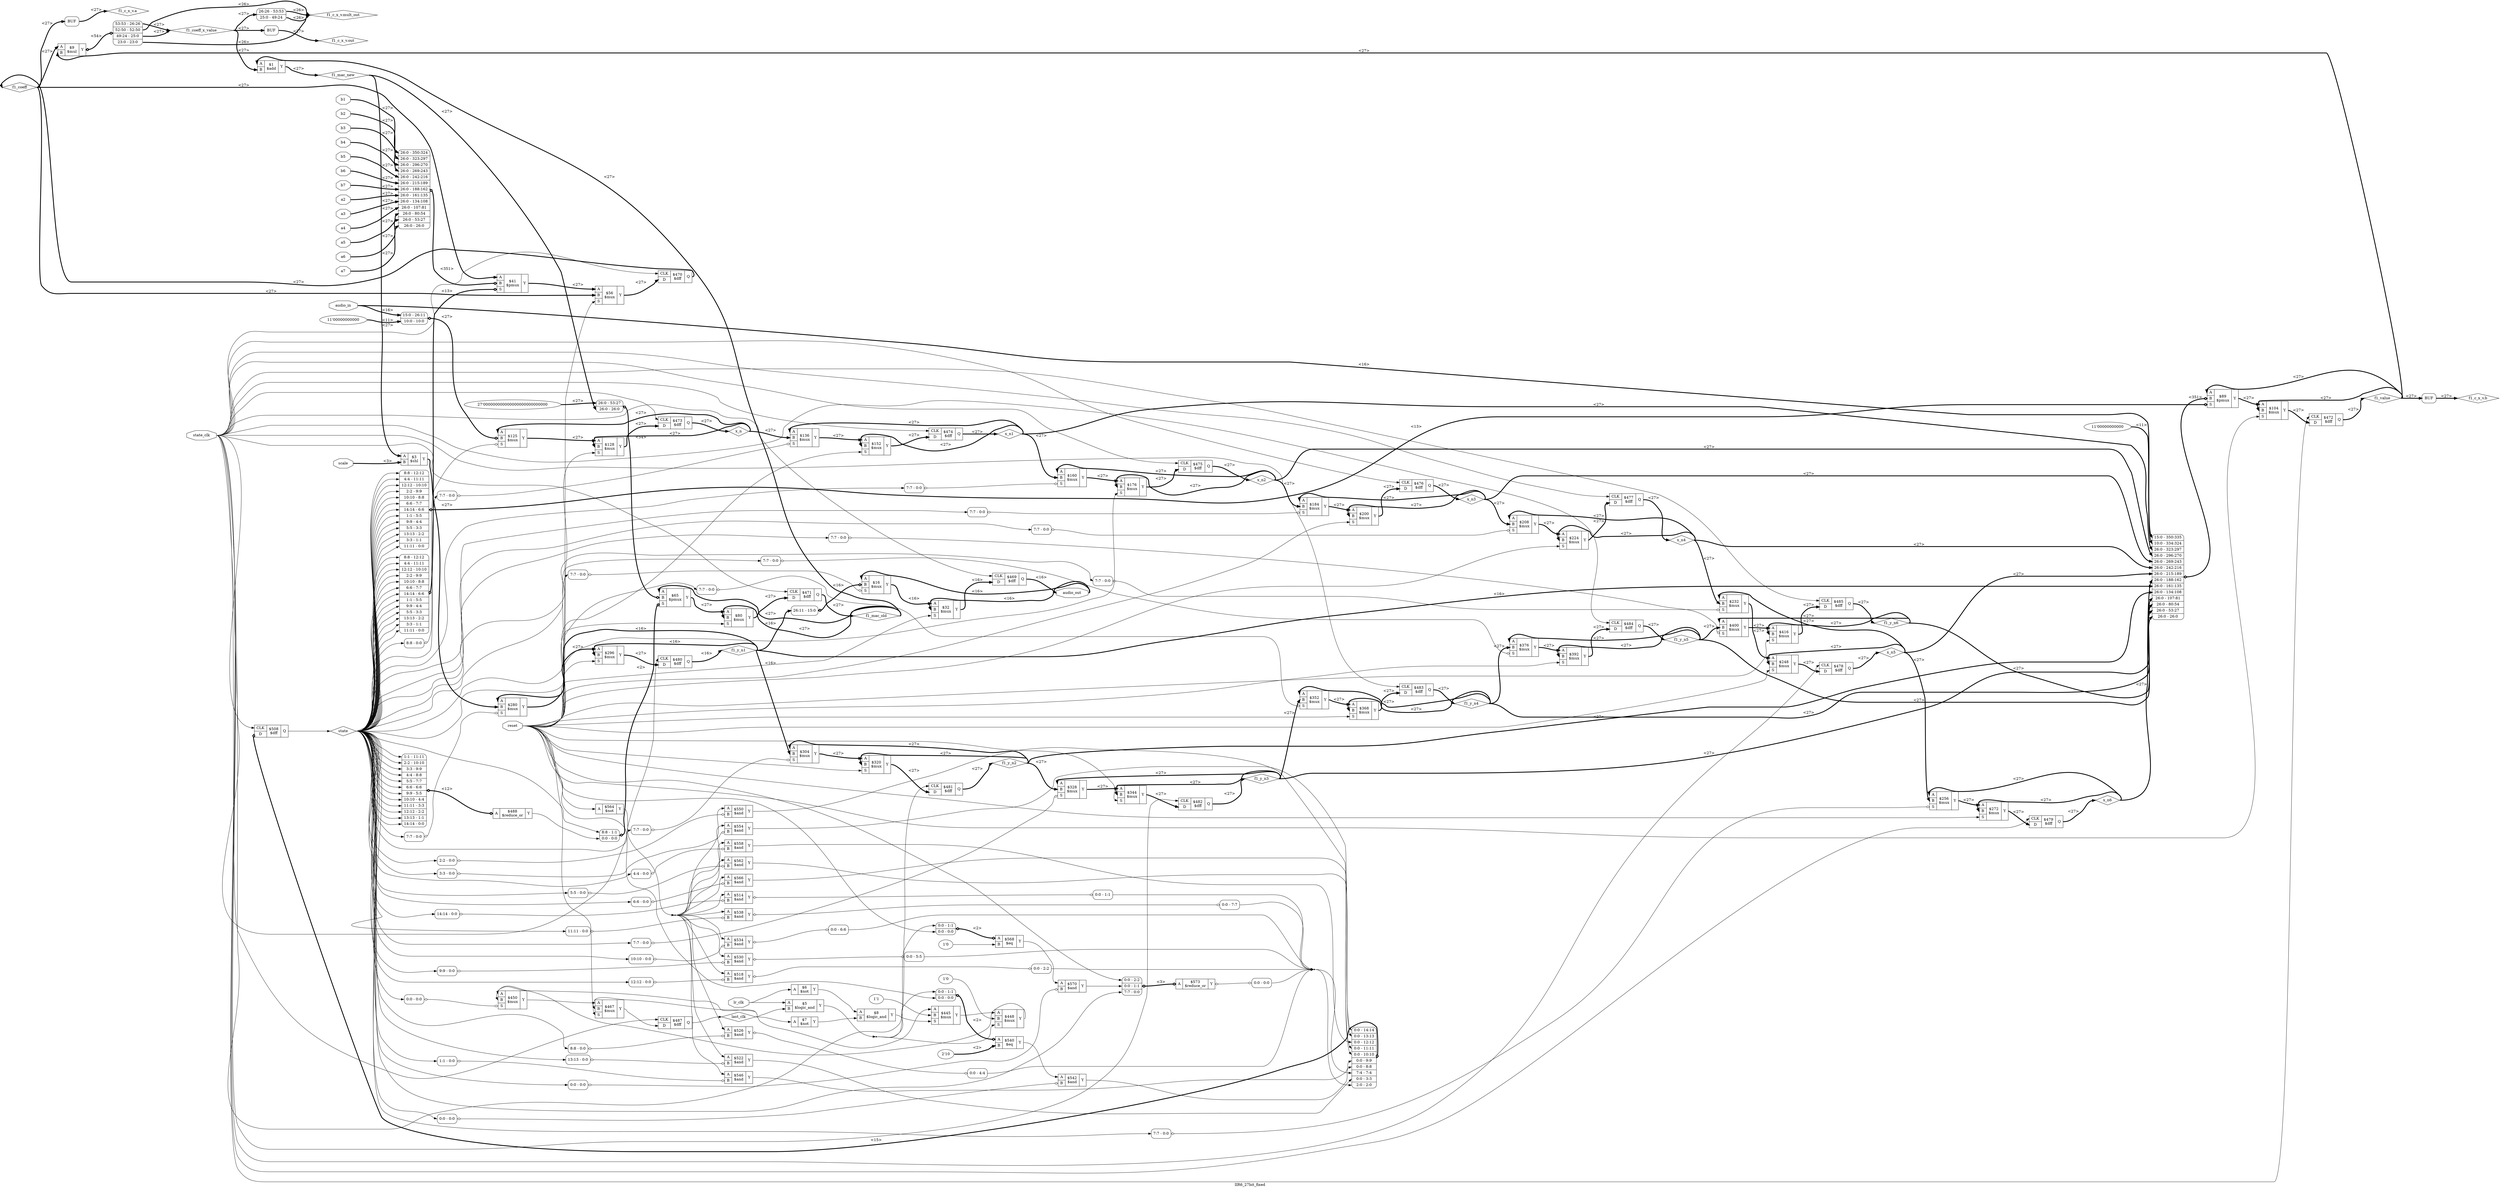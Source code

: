 digraph "IIR6_27bit_fixed" {
label="IIR6_27bit_fixed";
rankdir="LR";
remincross=true;
n3 [ shape=diamond, label="f1_c_x_v.a", color="black", fontcolor="black" ];
n4 [ shape=diamond, label="f1_c_x_v.b", color="black", fontcolor="black" ];
n5 [ shape=diamond, label="f1_c_x_v.mult_out", color="black", fontcolor="black" ];
n26 [ shape=diamond, label="f1_c_x_v.out", color="black", fontcolor="black" ];
n28 [ shape=diamond, label="state", color="black", fontcolor="black" ];
n63 [ shape=diamond, label="last_clk", color="black", fontcolor="black" ];
n65 [ shape=diamond, label="f1_y_n6", color="black", fontcolor="black" ];
n66 [ shape=diamond, label="f1_y_n5", color="black", fontcolor="black" ];
n67 [ shape=diamond, label="f1_y_n4", color="black", fontcolor="black" ];
n68 [ shape=diamond, label="f1_y_n3", color="black", fontcolor="black" ];
n69 [ shape=diamond, label="f1_y_n2", color="black", fontcolor="black" ];
n70 [ shape=diamond, label="f1_y_n1", color="black", fontcolor="black" ];
n71 [ shape=diamond, label="x_n6", color="black", fontcolor="black" ];
n72 [ shape=diamond, label="x_n5", color="black", fontcolor="black" ];
n73 [ shape=diamond, label="x_n4", color="black", fontcolor="black" ];
n74 [ shape=diamond, label="x_n3", color="black", fontcolor="black" ];
n75 [ shape=diamond, label="x_n2", color="black", fontcolor="black" ];
n76 [ shape=diamond, label="x_n1", color="black", fontcolor="black" ];
n77 [ shape=diamond, label="x_n", color="black", fontcolor="black" ];
n78 [ shape=diamond, label="f1_value", color="black", fontcolor="black" ];
n79 [ shape=diamond, label="f1_mac_old", color="black", fontcolor="black" ];
n80 [ shape=diamond, label="f1_coeff", color="black", fontcolor="black" ];
n81 [ shape=diamond, label="f1_coeff_x_value", color="black", fontcolor="black" ];
n82 [ shape=diamond, label="f1_mac_new", color="black", fontcolor="black" ];
n83 [ shape=octagon, label="reset", color="black", fontcolor="black" ];
n84 [ shape=octagon, label="lr_clk", color="black", fontcolor="black" ];
n85 [ shape=octagon, label="state_clk", color="black", fontcolor="black" ];
n86 [ shape=octagon, label="a7", color="black", fontcolor="black" ];
n87 [ shape=octagon, label="a6", color="black", fontcolor="black" ];
n88 [ shape=octagon, label="a5", color="black", fontcolor="black" ];
n89 [ shape=octagon, label="a4", color="black", fontcolor="black" ];
n90 [ shape=octagon, label="a3", color="black", fontcolor="black" ];
n91 [ shape=octagon, label="a2", color="black", fontcolor="black" ];
n92 [ shape=octagon, label="b7", color="black", fontcolor="black" ];
n93 [ shape=octagon, label="b6", color="black", fontcolor="black" ];
n94 [ shape=octagon, label="b5", color="black", fontcolor="black" ];
n95 [ shape=octagon, label="b4", color="black", fontcolor="black" ];
n96 [ shape=octagon, label="b3", color="black", fontcolor="black" ];
n97 [ shape=octagon, label="b2", color="black", fontcolor="black" ];
n98 [ shape=octagon, label="b1", color="black", fontcolor="black" ];
n99 [ shape=octagon, label="scale", color="black", fontcolor="black" ];
n100 [ shape=octagon, label="audio_in", color="black", fontcolor="black" ];
n101 [ shape=octagon, label="audio_out", color="black", fontcolor="black" ];
c105 [ shape=record, label="{{<p102> A|<p103> B}|$546\n$and|{<p104> Y}}" ];
x0 [ shape=record, style=rounded, label="<s0> 1:1 - 0:0 " ];
x0:e -> c105:p103:w [arrowhead=odiamond, arrowtail=odiamond, dir=both, color="black", label=""];
c106 [ shape=record, label="{{<p102> A|<p103> B}|$562\n$and|{<p104> Y}}" ];
x1 [ shape=record, style=rounded, label="<s0> 5:5 - 0:0 " ];
x1:e -> c106:p103:w [arrowhead=odiamond, arrowtail=odiamond, dir=both, color="black", label=""];
c107 [ shape=record, label="{{<p102> A|<p103> B}|$542\n$and|{<p104> Y}}" ];
x2 [ shape=record, style=rounded, label="<s0> 0:0 - 0:0 " ];
x2:e -> c107:p103:w [arrowhead=odiamond, arrowtail=odiamond, dir=both, color="black", label=""];
v3 [ label="2'10" ];
c108 [ shape=record, label="{{<p102> A|<p103> B}|$540\n$eq|{<p104> Y}}" ];
x4 [ shape=record, style=rounded, label="<s1> 0:0 - 1:1 |<s0> 0:0 - 0:0 " ];
x4:e -> c108:p102:w [arrowhead=odiamond, arrowtail=odiamond, dir=both, color="black", style="setlinewidth(3)", label="<2>"];
c109 [ shape=record, label="{{<p102> A|<p103> B}|$538\n$and|{<p104> Y}}" ];
x5 [ shape=record, style=rounded, label="<s0> 0:0 - 7:7 " ];
c109:p104:e -> x5:w [arrowhead=odiamond, arrowtail=odiamond, dir=both, color="black", label=""];
x6 [ shape=record, style=rounded, label="<s0> 11:11 - 0:0 " ];
x6:e -> c109:p103:w [arrowhead=odiamond, arrowtail=odiamond, dir=both, color="black", label=""];
c110 [ shape=record, label="{{<p102> A|<p103> B}|$570\n$and|{<p104> Y}}" ];
x7 [ shape=record, style=rounded, label="<s0> 0:0 - 0:0 " ];
x7:e -> c110:p103:w [arrowhead=odiamond, arrowtail=odiamond, dir=both, color="black", label=""];
c111 [ shape=record, label="{{<p102> A|<p103> B}|$534\n$and|{<p104> Y}}" ];
x8 [ shape=record, style=rounded, label="<s0> 0:0 - 6:6 " ];
c111:p104:e -> x8:w [arrowhead=odiamond, arrowtail=odiamond, dir=both, color="black", label=""];
x9 [ shape=record, style=rounded, label="<s0> 10:10 - 0:0 " ];
x9:e -> c111:p103:w [arrowhead=odiamond, arrowtail=odiamond, dir=both, color="black", label=""];
c112 [ shape=record, label="{{<p102> A|<p103> B}|$558\n$and|{<p104> Y}}" ];
x10 [ shape=record, style=rounded, label="<s0> 4:4 - 0:0 " ];
x10:e -> c112:p103:w [arrowhead=odiamond, arrowtail=odiamond, dir=both, color="black", label=""];
c113 [ shape=record, label="{{<p102> A|<p103> B}|$530\n$and|{<p104> Y}}" ];
x11 [ shape=record, style=rounded, label="<s0> 0:0 - 5:5 " ];
c113:p104:e -> x11:w [arrowhead=odiamond, arrowtail=odiamond, dir=both, color="black", label=""];
x12 [ shape=record, style=rounded, label="<s0> 9:9 - 0:0 " ];
x12:e -> c113:p103:w [arrowhead=odiamond, arrowtail=odiamond, dir=both, color="black", label=""];
v13 [ label="1'0" ];
c114 [ shape=record, label="{{<p102> A|<p103> B}|$568\n$eq|{<p104> Y}}" ];
x14 [ shape=record, style=rounded, label="<s1> 0:0 - 1:1 |<s0> 0:0 - 0:0 " ];
x14:e -> c114:p102:w [arrowhead=odiamond, arrowtail=odiamond, dir=both, color="black", style="setlinewidth(3)", label="<2>"];
c115 [ shape=record, label="{{<p102> A|<p103> B}|$526\n$and|{<p104> Y}}" ];
x15 [ shape=record, style=rounded, label="<s0> 0:0 - 4:4 " ];
c115:p104:e -> x15:w [arrowhead=odiamond, arrowtail=odiamond, dir=both, color="black", label=""];
x16 [ shape=record, style=rounded, label="<s0> 8:8 - 0:0 " ];
x16:e -> c115:p103:w [arrowhead=odiamond, arrowtail=odiamond, dir=both, color="black", label=""];
c116 [ shape=record, label="{{<p102> A|<p103> B}|$554\n$and|{<p104> Y}}" ];
x17 [ shape=record, style=rounded, label="<s0> 3:3 - 0:0 " ];
x17:e -> c116:p103:w [arrowhead=odiamond, arrowtail=odiamond, dir=both, color="black", label=""];
c117 [ shape=record, label="{{<p102> A|<p103> B}|$522\n$and|{<p104> Y}}" ];
x18 [ shape=record, style=rounded, label="<s0> 13:13 - 0:0 " ];
x18:e -> c117:p103:w [arrowhead=odiamond, arrowtail=odiamond, dir=both, color="black", label=""];
c118 [ shape=record, label="{{<p102> A|<p103> B}|$566\n$and|{<p104> Y}}" ];
x19 [ shape=record, style=rounded, label="<s0> 6:6 - 0:0 " ];
x19:e -> c118:p103:w [arrowhead=odiamond, arrowtail=odiamond, dir=both, color="black", label=""];
c119 [ shape=record, label="{{<p102> A|<p103> B}|$518\n$and|{<p104> Y}}" ];
x20 [ shape=record, style=rounded, label="<s0> 0:0 - 2:2 " ];
c119:p104:e -> x20:w [arrowhead=odiamond, arrowtail=odiamond, dir=both, color="black", label=""];
x21 [ shape=record, style=rounded, label="<s0> 12:12 - 0:0 " ];
x21:e -> c119:p103:w [arrowhead=odiamond, arrowtail=odiamond, dir=both, color="black", label=""];
c120 [ shape=record, label="{{<p102> A|<p103> B}|$550\n$and|{<p104> Y}}" ];
x22 [ shape=record, style=rounded, label="<s0> 2:2 - 0:0 " ];
x22:e -> c120:p103:w [arrowhead=odiamond, arrowtail=odiamond, dir=both, color="black", label=""];
c121 [ shape=record, label="{{<p102> A|<p103> B}|$514\n$and|{<p104> Y}}" ];
x23 [ shape=record, style=rounded, label="<s0> 0:0 - 1:1 " ];
c121:p104:e -> x23:w [arrowhead=odiamond, arrowtail=odiamond, dir=both, color="black", label=""];
x24 [ shape=record, style=rounded, label="<s0> 14:14 - 0:0 " ];
x24:e -> c121:p103:w [arrowhead=odiamond, arrowtail=odiamond, dir=both, color="black", label=""];
c122 [ shape=record, label="{{<p102> A}|$564\n$not|{<p104> Y}}" ];
c126 [ shape=record, label="{{<p123> CLK|<p124> D}|$508\n$dff|{<p125> Q}}" ];
x25 [ shape=record, style=rounded, label="<s9> 0:0 - 14:14 |<s8> 0:0 - 13:13 |<s7> 0:0 - 12:12 |<s6> 0:0 - 11:11 |<s5> 0:0 - 10:10 |<s4> 0:0 - 9:9 |<s3> 0:0 - 8:8 |<s2> 7:4 - 7:4 |<s1> 0:0 - 3:3 |<s0> 2:0 - 2:0 " ];
x25:e -> c126:p124:w [arrowhead=odiamond, arrowtail=odiamond, dir=both, color="black", style="setlinewidth(3)", label="<15>"];
c128 [ shape=record, label="{{<p102> A|<p103> B|<p127> S}|$320\n$mux|{<p104> Y}}" ];
c129 [ shape=record, label="{{<p123> CLK|<p124> D}|$485\n$dff|{<p125> Q}}" ];
c130 [ shape=record, label="{{<p123> CLK|<p124> D}|$484\n$dff|{<p125> Q}}" ];
c131 [ shape=record, label="{{<p102> A|<p103> B|<p127> S}|$304\n$mux|{<p104> Y}}" ];
x26 [ shape=record, style=rounded, label="<s0> 7:7 - 0:0 " ];
x26:e -> c131:p127:w [arrowhead=odiamond, arrowtail=odiamond, dir=both, color="black", label=""];
c132 [ shape=record, label="{{<p123> CLK|<p124> D}|$483\n$dff|{<p125> Q}}" ];
c133 [ shape=record, label="{{<p102> A|<p103> B|<p127> S}|$296\n$mux|{<p104> Y}}" ];
c134 [ shape=record, label="{{<p102> A|<p103> B|<p127> S}|$376\n$mux|{<p104> Y}}" ];
x27 [ shape=record, style=rounded, label="<s0> 7:7 - 0:0 " ];
x27:e -> c134:p127:w [arrowhead=odiamond, arrowtail=odiamond, dir=both, color="black", label=""];
c135 [ shape=record, label="{{<p123> CLK|<p124> D}|$482\n$dff|{<p125> Q}}" ];
c136 [ shape=record, label="{{<p102> A|<p103> B|<p127> S}|$368\n$mux|{<p104> Y}}" ];
v30 [ label="11'00000000000" ];
c137 [ shape=record, label="{{<p102> A|<p103> B|<p127> S}|$89\n$pmux|{<p104> Y}}" ];
x28 [ shape=record, style=rounded, label="<s12> 8:8 - 12:12 |<s11> 4:4 - 11:11 |<s10> 12:12 - 10:10 |<s9> 2:2 - 9:9 |<s8> 10:10 - 8:8 |<s7> 6:6 - 7:7 |<s6> 14:14 - 6:6 |<s5> 1:1 - 5:5 |<s4> 9:9 - 4:4 |<s3> 5:5 - 3:3 |<s2> 13:13 - 2:2 |<s1> 3:3 - 1:1 |<s0> 11:11 - 0:0 " ];
x28:e -> c137:p127:w [arrowhead=odiamond, arrowtail=odiamond, dir=both, color="black", style="setlinewidth(3)", label="<13>"];
x29 [ shape=record, style=rounded, label="<s13> 15:0 - 350:335 |<s12> 10:0 - 334:324 |<s11> 26:0 - 323:297 |<s10> 26:0 - 296:270 |<s9> 26:0 - 269:243 |<s8> 26:0 - 242:216 |<s7> 26:0 - 215:189 |<s6> 26:0 - 188:162 |<s5> 26:0 - 161:135 |<s4> 26:0 - 134:108 |<s3> 26:0 - 107:81 |<s2> 26:0 - 80:54 |<s1> 26:0 - 53:27 |<s0> 26:0 - 26:0 " ];
x29:e -> c137:p103:w [arrowhead=odiamond, arrowtail=odiamond, dir=both, color="black", style="setlinewidth(3)", label="<351>"];
c138 [ shape=record, label="{{<p123> CLK|<p124> D}|$481\n$dff|{<p125> Q}}" ];
c139 [ shape=record, label="{{<p102> A|<p103> B|<p127> S}|$80\n$mux|{<p104> Y}}" ];
c140 [ shape=record, label="{{<p102> A|<p103> B|<p127> S}|$208\n$mux|{<p104> Y}}" ];
x31 [ shape=record, style=rounded, label="<s0> 7:7 - 0:0 " ];
x31:e -> c140:p127:w [arrowhead=odiamond, arrowtail=odiamond, dir=both, color="black", label=""];
c141 [ shape=record, label="{{<p123> CLK|<p124> D}|$480\n$dff|{<p125> Q}}" ];
c142 [ shape=record, label="{{<p102> A|<p103> B|<p127> S}|$200\n$mux|{<p104> Y}}" ];
c143 [ shape=record, label="{{<p123> CLK|<p124> D}|$479\n$dff|{<p125> Q}}" ];
c144 [ shape=record, label="{{<p123> CLK|<p124> D}|$478\n$dff|{<p125> Q}}" ];
c145 [ shape=record, label="{{<p123> CLK|<p124> D}|$477\n$dff|{<p125> Q}}" ];
c146 [ shape=record, label="{{<p123> CLK|<p124> D}|$476\n$dff|{<p125> Q}}" ];
c147 [ shape=record, label="{{<p123> CLK|<p124> D}|$475\n$dff|{<p125> Q}}" ];
c148 [ shape=record, label="{{<p123> CLK|<p124> D}|$474\n$dff|{<p125> Q}}" ];
c149 [ shape=record, label="{{<p123> CLK|<p124> D}|$473\n$dff|{<p125> Q}}" ];
c150 [ shape=record, label="{{<p102> A}|$488\n$reduce_or|{<p104> Y}}" ];
x32 [ shape=record, style=rounded, label="<s11> 1:1 - 11:11 |<s10> 2:2 - 10:10 |<s9> 3:3 - 9:9 |<s8> 4:4 - 8:8 |<s7> 5:5 - 7:7 |<s6> 6:6 - 6:6 |<s5> 9:9 - 5:5 |<s4> 10:10 - 4:4 |<s3> 11:11 - 3:3 |<s2> 12:12 - 2:2 |<s1> 13:13 - 1:1 |<s0> 14:14 - 0:0 " ];
x32:e -> c150:p102:w [arrowhead=odiamond, arrowtail=odiamond, dir=both, color="black", style="setlinewidth(3)", label="<12>"];
c151 [ shape=record, label="{{<p102> A|<p103> B|<p127> S}|$280\n$mux|{<p104> Y}}" ];
x33 [ shape=record, style=rounded, label="<s0> 7:7 - 0:0 " ];
x33:e -> c151:p127:w [arrowhead=odiamond, arrowtail=odiamond, dir=both, color="black", label=""];
v36 [ label="27'000000000000000000000000000" ];
c152 [ shape=record, label="{{<p102> A|<p103> B|<p127> S}|$65\n$pmux|{<p104> Y}}" ];
x34 [ shape=record, style=rounded, label="<s1> 8:8 - 1:1 |<s0> 0:0 - 0:0 " ];
x34:e -> c152:p127:w [arrowhead=odiamond, arrowtail=odiamond, dir=both, color="black", style="setlinewidth(3)", label="<2>"];
x35 [ shape=record, style=rounded, label="<s1> 26:0 - 53:27 |<s0> 26:0 - 26:0 " ];
x35:e -> c152:p103:w [arrowhead=odiamond, arrowtail=odiamond, dir=both, color="black", style="setlinewidth(3)", label="<54>"];
c153 [ shape=record, label="{{<p123> CLK|<p124> D}|$472\n$dff|{<p125> Q}}" ];
c154 [ shape=record, label="{{<p102> A|<p103> B|<p127> S}|$56\n$mux|{<p104> Y}}" ];
c155 [ shape=record, label="{{<p102> A|<p103> B|<p127> S}|$272\n$mux|{<p104> Y}}" ];
c156 [ shape=record, label="{{<p102> A}|$573\n$reduce_or|{<p104> Y}}" ];
x37 [ shape=record, style=rounded, label="<s0> 0:0 - 0:0 " ];
c156:p104:e -> x37:w [arrowhead=odiamond, arrowtail=odiamond, dir=both, color="black", label=""];
x38 [ shape=record, style=rounded, label="<s2> 0:0 - 2:2 |<s1> 0:0 - 1:1 |<s0> 7:7 - 0:0 " ];
x38:e -> c156:p102:w [arrowhead=odiamond, arrowtail=odiamond, dir=both, color="black", style="setlinewidth(3)", label="<3>"];
c157 [ shape=record, label="{{<p102> A|<p103> B|<p127> S}|$416\n$mux|{<p104> Y}}" ];
c158 [ shape=record, label="{{<p102> A|<p103> B|<p127> S}|$184\n$mux|{<p104> Y}}" ];
x39 [ shape=record, style=rounded, label="<s0> 7:7 - 0:0 " ];
x39:e -> c158:p127:w [arrowhead=odiamond, arrowtail=odiamond, dir=both, color="black", label=""];
c159 [ shape=record, label="{{<p102> A|<p103> B|<p127> S}|$352\n$mux|{<p104> Y}}" ];
x40 [ shape=record, style=rounded, label="<s0> 7:7 - 0:0 " ];
x40:e -> c159:p127:w [arrowhead=odiamond, arrowtail=odiamond, dir=both, color="black", label=""];
c160 [ shape=record, label="{{<p102> A|<p103> B|<p127> S}|$176\n$mux|{<p104> Y}}" ];
c161 [ shape=record, label="{{<p123> CLK|<p124> D}|$471\n$dff|{<p125> Q}}" ];
c162 [ shape=record, label="{{<p102> A|<p103> B|<p127> S}|$344\n$mux|{<p104> Y}}" ];
c163 [ shape=record, label="{{<p123> CLK|<p124> D}|$470\n$dff|{<p125> Q}}" ];
c164 [ shape=record, label="{{<p123> CLK|<p124> D}|$469\n$dff|{<p125> Q}}" ];
c165 [ shape=record, label="{{<p102> A|<p103> B|<p127> S}|$467\n$mux|{<p104> Y}}" ];
v41 [ label="1'1" ];
c166 [ shape=record, label="{{<p102> A|<p103> B|<p127> S}|$445\n$mux|{<p104> Y}}" ];
c167 [ shape=record, label="{{<p102> A|<p103> B|<p127> S}|$41\n$pmux|{<p104> Y}}" ];
x42 [ shape=record, style=rounded, label="<s12> 8:8 - 12:12 |<s11> 4:4 - 11:11 |<s10> 12:12 - 10:10 |<s9> 2:2 - 9:9 |<s8> 10:10 - 8:8 |<s7> 6:6 - 7:7 |<s6> 14:14 - 6:6 |<s5> 1:1 - 5:5 |<s4> 9:9 - 4:4 |<s3> 5:5 - 3:3 |<s2> 13:13 - 2:2 |<s1> 3:3 - 1:1 |<s0> 11:11 - 0:0 " ];
x42:e -> c167:p127:w [arrowhead=odiamond, arrowtail=odiamond, dir=both, color="black", style="setlinewidth(3)", label="<13>"];
x43 [ shape=record, style=rounded, label="<s12> 26:0 - 350:324 |<s11> 26:0 - 323:297 |<s10> 26:0 - 296:270 |<s9> 26:0 - 269:243 |<s8> 26:0 - 242:216 |<s7> 26:0 - 215:189 |<s6> 26:0 - 188:162 |<s5> 26:0 - 161:135 |<s4> 26:0 - 134:108 |<s3> 26:0 - 107:81 |<s2> 26:0 - 80:54 |<s1> 26:0 - 53:27 |<s0> 26:0 - 26:0 " ];
x43:e -> c167:p103:w [arrowhead=odiamond, arrowtail=odiamond, dir=both, color="black", style="setlinewidth(3)", label="<351>"];
v44 [ label="1'0" ];
c168 [ shape=record, label="{{<p102> A|<p103> B|<p127> S}|$448\n$mux|{<p104> Y}}" ];
c169 [ shape=record, label="{{<p102> A|<p103> B|<p127> S}|$32\n$mux|{<p104> Y}}" ];
c170 [ shape=record, label="{{<p102> A|<p103> B|<p127> S}|$104\n$mux|{<p104> Y}}" ];
c171 [ shape=record, label="{{<p102> A|<p103> B|<p127> S}|$224\n$mux|{<p104> Y}}" ];
v47 [ label="11'00000000000" ];
c172 [ shape=record, label="{{<p102> A|<p103> B|<p127> S}|$125\n$mux|{<p104> Y}}" ];
x45 [ shape=record, style=rounded, label="<s0> 8:8 - 0:0 " ];
x45:e -> c172:p127:w [arrowhead=odiamond, arrowtail=odiamond, dir=both, color="black", label=""];
x46 [ shape=record, style=rounded, label="<s1> 15:0 - 26:11 |<s0> 10:0 - 10:0 " ];
x46:e -> c172:p103:w [arrowhead=odiamond, arrowtail=odiamond, dir=both, color="black", style="setlinewidth(3)", label="<27>"];
c173 [ shape=record, label="{{<p102> A|<p103> B|<p127> S}|$256\n$mux|{<p104> Y}}" ];
x48 [ shape=record, style=rounded, label="<s0> 7:7 - 0:0 " ];
x48:e -> c173:p127:w [arrowhead=odiamond, arrowtail=odiamond, dir=both, color="black", label=""];
c174 [ shape=record, label="{{<p102> A|<p103> B|<p127> S}|$128\n$mux|{<p104> Y}}" ];
c175 [ shape=record, label="{{<p102> A|<p103> B|<p127> S}|$248\n$mux|{<p104> Y}}" ];
c176 [ shape=record, label="{{<p102> A|<p103> B|<p127> S}|$160\n$mux|{<p104> Y}}" ];
x49 [ shape=record, style=rounded, label="<s0> 7:7 - 0:0 " ];
x49:e -> c176:p127:w [arrowhead=odiamond, arrowtail=odiamond, dir=both, color="black", label=""];
c177 [ shape=record, label="{{<p102> A|<p103> B|<p127> S}|$392\n$mux|{<p104> Y}}" ];
c178 [ shape=record, label="{{<p102> A|<p103> B|<p127> S}|$152\n$mux|{<p104> Y}}" ];
c179 [ shape=record, label="{{<p102> A|<p103> B|<p127> S}|$136\n$mux|{<p104> Y}}" ];
x50 [ shape=record, style=rounded, label="<s0> 7:7 - 0:0 " ];
x50:e -> c179:p127:w [arrowhead=odiamond, arrowtail=odiamond, dir=both, color="black", label=""];
c180 [ shape=record, label="{{<p102> A|<p103> B|<p127> S}|$232\n$mux|{<p104> Y}}" ];
x51 [ shape=record, style=rounded, label="<s0> 7:7 - 0:0 " ];
x51:e -> c180:p127:w [arrowhead=odiamond, arrowtail=odiamond, dir=both, color="black", label=""];
c181 [ shape=record, label="{{<p102> A|<p103> B|<p127> S}|$400\n$mux|{<p104> Y}}" ];
x52 [ shape=record, style=rounded, label="<s0> 7:7 - 0:0 " ];
x52:e -> c181:p127:w [arrowhead=odiamond, arrowtail=odiamond, dir=both, color="black", label=""];
c182 [ shape=record, label="{{<p102> A|<p103> B|<p127> S}|$328\n$mux|{<p104> Y}}" ];
x53 [ shape=record, style=rounded, label="<s0> 7:7 - 0:0 " ];
x53:e -> c182:p127:w [arrowhead=odiamond, arrowtail=odiamond, dir=both, color="black", label=""];
c183 [ shape=record, label="{{<p102> A|<p103> B|<p127> S}|$16\n$mux|{<p104> Y}}" ];
x54 [ shape=record, style=rounded, label="<s0> 7:7 - 0:0 " ];
x54:e -> c183:p127:w [arrowhead=odiamond, arrowtail=odiamond, dir=both, color="black", label=""];
x55 [ shape=record, style=rounded, label="<s0> 26:11 - 15:0 " ];
x55:e -> c183:p103:w [arrowhead=odiamond, arrowtail=odiamond, dir=both, color="black", style="setlinewidth(3)", label="<16>"];
c184 [ shape=record, label="{{<p102> A|<p103> B|<p127> S}|$450\n$mux|{<p104> Y}}" ];
x56 [ shape=record, style=rounded, label="<s0> 0:0 - 0:0 " ];
x56:e -> c184:p127:w [arrowhead=odiamond, arrowtail=odiamond, dir=both, color="black", label=""];
c185 [ shape=record, label="{{<p102> A|<p103> B}|$8\n$logic_and|{<p104> Y}}" ];
c186 [ shape=record, label="{{<p102> A}|$7\n$not|{<p104> Y}}" ];
c187 [ shape=record, label="{{<p102> A}|$6\n$not|{<p104> Y}}" ];
c188 [ shape=record, label="{{<p102> A|<p103> B}|$5\n$logic_and|{<p104> Y}}" ];
c189 [ shape=record, label="{{<p123> CLK|<p124> D}|$487\n$dff|{<p125> Q}}" ];
c190 [ shape=record, label="{{<p102> A|<p103> B}|$3\n$shl|{<p104> Y}}" ];
c191 [ shape=record, label="{{<p102> A|<p103> B}|$1\n$add|{<p104> Y}}" ];
c192 [ shape=record, label="{{<p102> A|<p103> B}|$9\n$mul|{<p104> Y}}" ];
x57 [ shape=record, style=rounded, label="<s3> 53:53 - 26:26 |<s2> 52:50 - 52:50 |<s1> 49:24 - 25:0 |<s0> 23:0 - 23:0 " ];
c192:p104:e -> x57:w [arrowhead=odiamond, arrowtail=odiamond, dir=both, color="black", style="setlinewidth(3)", label="<54>"];
x58 [shape=box, style=rounded, label="BUF"];
x59 [shape=box, style=rounded, label="BUF"];
x60 [ shape=record, style=rounded, label="<s1> 26:26 - 53:53 |<s0> 25:0 - 49:24 " ];
x61 [shape=box, style=rounded, label="BUF"];
c176:p104:e -> c160:p102:w [color="black", style="setlinewidth(3)", label="<27>"];
n100:e -> x29:s13:w [color="black", style="setlinewidth(3)", label="<16>"];
n100:e -> x46:s1:w [color="black", style="setlinewidth(3)", label="<16>"];
c164:p125:e -> n101:w [color="black", style="setlinewidth(3)", label="<16>"];
n101:e -> c169:p103:w [color="black", style="setlinewidth(3)", label="<16>"];
n101:e -> c183:p102:w [color="black", style="setlinewidth(3)", label="<16>"];
c181:p104:e -> c157:p102:w [color="black", style="setlinewidth(3)", label="<27>"];
c158:p104:e -> c142:p102:w [color="black", style="setlinewidth(3)", label="<27>"];
c180:p104:e -> c175:p102:w [color="black", style="setlinewidth(3)", label="<27>"];
c134:p104:e -> c177:p102:w [color="black", style="setlinewidth(3)", label="<27>"];
c151:p104:e -> c133:p102:w [color="black", style="setlinewidth(3)", label="<27>"];
c173:p104:e -> c155:p102:w [color="black", style="setlinewidth(3)", label="<27>"];
c152:p104:e -> c139:p102:w [color="black", style="setlinewidth(3)", label="<27>"];
c167:p104:e -> c154:p102:w [color="black", style="setlinewidth(3)", label="<27>"];
c107:p104:e -> x25:s3:w [color="black", label=""];
n2 [ shape=point ];
x11:s0:e -> n2:w [color="black", label=""];
x15:s0:e -> n2:w [color="black", label=""];
x20:s0:e -> n2:w [color="black", label=""];
x23:s0:e -> n2:w [color="black", label=""];
x37:s0:e -> n2:w [color="black", label=""];
x5:s0:e -> n2:w [color="black", label=""];
x8:s0:e -> n2:w [color="black", label=""];
n2:e -> x25:s0:w [color="black", label=""];
n2:e -> x25:s2:w [color="black", label=""];
c168:p104:e -> c184:p103:w [color="black", label=""];
c179:p104:e -> c178:p102:w [color="black", style="setlinewidth(3)", label="<27>"];
c117:p104:e -> x25:s1:w [color="black", label=""];
c105:p104:e -> x25:s4:w [color="black", label=""];
c108:p104:e -> c107:p102:w [color="black", label=""];
c120:p104:e -> x25:s5:w [color="black", label=""];
x61:e:e -> n26:w [color="black", style="setlinewidth(3)", label="<27>"];
c116:p104:e -> x25:s6:w [color="black", label=""];
c126:p125:e -> n28:w [color="black", label=""];
n28:e -> x0:s0:w [color="black", label=""];
n28:e -> x10:s0:w [color="black", label=""];
n28:e -> x12:s0:w [color="black", label=""];
n28:e -> x16:s0:w [color="black", label=""];
n28:e -> x17:s0:w [color="black", label=""];
n28:e -> x18:s0:w [color="black", label=""];
n28:e -> x19:s0:w [color="black", label=""];
n28:e -> x1:s0:w [color="black", label=""];
n28:e -> x21:s0:w [color="black", label=""];
n28:e -> x22:s0:w [color="black", label=""];
n28:e -> x24:s0:w [color="black", label=""];
n28:e -> x26:s0:w [color="black", label=""];
n28:e -> x27:s0:w [color="black", label=""];
n28:e -> x28:s0:w [color="black", label=""];
n28:e -> x28:s1:w [color="black", label=""];
n28:e -> x28:s10:w [color="black", label=""];
n28:e -> x28:s11:w [color="black", label=""];
n28:e -> x28:s12:w [color="black", label=""];
n28:e -> x28:s2:w [color="black", label=""];
n28:e -> x28:s3:w [color="black", label=""];
n28:e -> x28:s4:w [color="black", label=""];
n28:e -> x28:s5:w [color="black", label=""];
n28:e -> x28:s6:w [color="black", label=""];
n28:e -> x28:s7:w [color="black", label=""];
n28:e -> x28:s8:w [color="black", label=""];
n28:e -> x28:s9:w [color="black", label=""];
n28:e -> x2:s0:w [color="black", label=""];
n28:e -> x31:s0:w [color="black", label=""];
n28:e -> x32:s0:w [color="black", label=""];
n28:e -> x32:s1:w [color="black", label=""];
n28:e -> x32:s10:w [color="black", label=""];
n28:e -> x32:s11:w [color="black", label=""];
n28:e -> x32:s2:w [color="black", label=""];
n28:e -> x32:s3:w [color="black", label=""];
n28:e -> x32:s4:w [color="black", label=""];
n28:e -> x32:s5:w [color="black", label=""];
n28:e -> x32:s6:w [color="black", label=""];
n28:e -> x32:s7:w [color="black", label=""];
n28:e -> x32:s8:w [color="black", label=""];
n28:e -> x32:s9:w [color="black", label=""];
n28:e -> x33:s0:w [color="black", label=""];
n28:e -> x34:s1:w [color="black", label=""];
n28:e -> x38:s0:w [color="black", label=""];
n28:e -> x39:s0:w [color="black", label=""];
n28:e -> x40:s0:w [color="black", label=""];
n28:e -> x42:s0:w [color="black", label=""];
n28:e -> x42:s1:w [color="black", label=""];
n28:e -> x42:s10:w [color="black", label=""];
n28:e -> x42:s11:w [color="black", label=""];
n28:e -> x42:s12:w [color="black", label=""];
n28:e -> x42:s2:w [color="black", label=""];
n28:e -> x42:s3:w [color="black", label=""];
n28:e -> x42:s4:w [color="black", label=""];
n28:e -> x42:s5:w [color="black", label=""];
n28:e -> x42:s6:w [color="black", label=""];
n28:e -> x42:s7:w [color="black", label=""];
n28:e -> x42:s8:w [color="black", label=""];
n28:e -> x42:s9:w [color="black", label=""];
n28:e -> x45:s0:w [color="black", label=""];
n28:e -> x48:s0:w [color="black", label=""];
n28:e -> x49:s0:w [color="black", label=""];
n28:e -> x50:s0:w [color="black", label=""];
n28:e -> x51:s0:w [color="black", label=""];
n28:e -> x52:s0:w [color="black", label=""];
n28:e -> x53:s0:w [color="black", label=""];
n28:e -> x54:s0:w [color="black", label=""];
n28:e -> x56:s0:w [color="black", label=""];
n28:e -> x6:s0:w [color="black", label=""];
n28:e -> x7:s0:w [color="black", label=""];
n28:e -> x9:s0:w [color="black", label=""];
c112:p104:e -> x25:s7:w [color="black", label=""];
x58:e:e -> n3:w [color="black", style="setlinewidth(3)", label="<27>"];
c131:p104:e -> c128:p102:w [color="black", style="setlinewidth(3)", label="<27>"];
c106:p104:e -> x25:s8:w [color="black", label=""];
n32 [ shape=point ];
c122:p104:e -> n32:w [color="black", label=""];
n32:e -> c105:p102:w [color="black", label=""];
n32:e -> c106:p102:w [color="black", label=""];
n32:e -> c109:p102:w [color="black", label=""];
n32:e -> c111:p102:w [color="black", label=""];
n32:e -> c112:p102:w [color="black", label=""];
n32:e -> c113:p102:w [color="black", label=""];
n32:e -> c115:p102:w [color="black", label=""];
n32:e -> c116:p102:w [color="black", label=""];
n32:e -> c117:p102:w [color="black", label=""];
n32:e -> c118:p102:w [color="black", label=""];
n32:e -> c119:p102:w [color="black", label=""];
n32:e -> c120:p102:w [color="black", label=""];
n32:e -> c121:p102:w [color="black", label=""];
c118:p104:e -> x25:s9:w [color="black", label=""];
c114:p104:e -> c110:p102:w [color="black", label=""];
c183:p104:e -> c169:p102:w [color="black", style="setlinewidth(3)", label="<16>"];
c110:p104:e -> x38:s1:w [color="black", label=""];
c185:p104:e -> c166:p127:w [color="black", label=""];
c186:p104:e -> c185:p103:w [color="black", label=""];
c187:p104:e -> c185:p102:w [color="black", label=""];
x59:e:e -> n4:w [color="black", style="setlinewidth(3)", label="<27>"];
n40 [ shape=point ];
c188:p104:e -> n40:w [color="black", label=""];
n40:e -> c168:p127:w [color="black", label=""];
n40:e -> x14:s1:w [color="black", label=""];
n40:e -> x4:s1:w [color="black", label=""];
c166:p104:e -> c168:p102:w [color="black", label=""];
c190:p104:e -> c151:p103:w [color="black", style="setlinewidth(3)", label="<27>"];
c165:p104:e -> c189:p124:w [color="black", label=""];
c184:p104:e -> c165:p102:w [color="black", label=""];
c157:p104:e -> c129:p124:w [color="black", style="setlinewidth(3)", label="<27>"];
c177:p104:e -> c130:p124:w [color="black", style="setlinewidth(3)", label="<27>"];
c136:p104:e -> c132:p124:w [color="black", style="setlinewidth(3)", label="<27>"];
c162:p104:e -> c135:p124:w [color="black", style="setlinewidth(3)", label="<27>"];
c128:p104:e -> c138:p124:w [color="black", style="setlinewidth(3)", label="<27>"];
x57:s0:e -> n5:w [color="black", style="setlinewidth(3)", label="<26>"];
x57:s2:e -> n5:w [color="black", style="setlinewidth(3)", label="<26>"];
x60:s0:e -> n5:w [color="black", style="setlinewidth(3)", label="<26>"];
x60:s1:e -> n5:w [color="black", style="setlinewidth(3)", label="<26>"];
c133:p104:e -> c141:p124:w [color="black", style="setlinewidth(3)", label="<27>"];
c155:p104:e -> c143:p124:w [color="black", style="setlinewidth(3)", label="<27>"];
c175:p104:e -> c144:p124:w [color="black", style="setlinewidth(3)", label="<27>"];
c171:p104:e -> c145:p124:w [color="black", style="setlinewidth(3)", label="<27>"];
c142:p104:e -> c146:p124:w [color="black", style="setlinewidth(3)", label="<27>"];
c160:p104:e -> c147:p124:w [color="black", style="setlinewidth(3)", label="<27>"];
c178:p104:e -> c148:p124:w [color="black", style="setlinewidth(3)", label="<27>"];
c174:p104:e -> c149:p124:w [color="black", style="setlinewidth(3)", label="<27>"];
c170:p104:e -> c153:p124:w [color="black", style="setlinewidth(3)", label="<27>"];
c139:p104:e -> c161:p124:w [color="black", style="setlinewidth(3)", label="<27>"];
c182:p104:e -> c162:p102:w [color="black", style="setlinewidth(3)", label="<27>"];
c154:p104:e -> c163:p124:w [color="black", style="setlinewidth(3)", label="<27>"];
c169:p104:e -> c164:p124:w [color="black", style="setlinewidth(3)", label="<16>"];
c150:p104:e -> x34:s0:w [color="black", label=""];
c189:p125:e -> n63:w [color="black", label=""];
n63:e -> c165:p103:w [color="black", label=""];
n63:e -> c166:p102:w [color="black", label=""];
n63:e -> c184:p102:w [color="black", label=""];
n63:e -> c186:p102:w [color="black", label=""];
n63:e -> c188:p103:w [color="black", label=""];
c140:p104:e -> c171:p102:w [color="black", style="setlinewidth(3)", label="<27>"];
c129:p125:e -> n65:w [color="black", style="setlinewidth(3)", label="<27>"];
n65:e -> c157:p103:w [color="black", style="setlinewidth(3)", label="<27>"];
n65:e -> c181:p102:w [color="black", style="setlinewidth(3)", label="<27>"];
n65:e -> x29:s0:w [color="black", style="setlinewidth(3)", label="<27>"];
c130:p125:e -> n66:w [color="black", style="setlinewidth(3)", label="<27>"];
n66:e -> c134:p102:w [color="black", style="setlinewidth(3)", label="<27>"];
n66:e -> c177:p103:w [color="black", style="setlinewidth(3)", label="<27>"];
n66:e -> c181:p103:w [color="black", style="setlinewidth(3)", label="<27>"];
n66:e -> x29:s1:w [color="black", style="setlinewidth(3)", label="<27>"];
c132:p125:e -> n67:w [color="black", style="setlinewidth(3)", label="<27>"];
n67:e -> c134:p103:w [color="black", style="setlinewidth(3)", label="<27>"];
n67:e -> c136:p103:w [color="black", style="setlinewidth(3)", label="<27>"];
n67:e -> c159:p102:w [color="black", style="setlinewidth(3)", label="<27>"];
n67:e -> x29:s2:w [color="black", style="setlinewidth(3)", label="<27>"];
c135:p125:e -> n68:w [color="black", style="setlinewidth(3)", label="<27>"];
n68:e -> c159:p103:w [color="black", style="setlinewidth(3)", label="<27>"];
n68:e -> c162:p103:w [color="black", style="setlinewidth(3)", label="<27>"];
n68:e -> c182:p102:w [color="black", style="setlinewidth(3)", label="<27>"];
n68:e -> x29:s3:w [color="black", style="setlinewidth(3)", label="<27>"];
c138:p125:e -> n69:w [color="black", style="setlinewidth(3)", label="<27>"];
n69:e -> c128:p103:w [color="black", style="setlinewidth(3)", label="<27>"];
n69:e -> c131:p102:w [color="black", style="setlinewidth(3)", label="<27>"];
n69:e -> c182:p103:w [color="black", style="setlinewidth(3)", label="<27>"];
n69:e -> x29:s4:w [color="black", style="setlinewidth(3)", label="<27>"];
c137:p104:e -> c170:p102:w [color="black", style="setlinewidth(3)", label="<27>"];
c141:p125:e -> n70:w [color="black", style="setlinewidth(3)", label="<16>"];
n70:e -> c131:p103:w [color="black", style="setlinewidth(3)", label="<16>"];
n70:e -> c133:p103:w [color="black", style="setlinewidth(3)", label="<16>"];
n70:e -> c151:p102:w [color="black", style="setlinewidth(3)", label="<16>"];
n70:e -> x29:s5:w [color="black", style="setlinewidth(3)", label="<16>"];
n70:e -> x55:s0:w [color="black", style="setlinewidth(3)", label="<16>"];
c143:p125:e -> n71:w [color="black", style="setlinewidth(3)", label="<27>"];
n71:e -> c155:p103:w [color="black", style="setlinewidth(3)", label="<27>"];
n71:e -> c173:p102:w [color="black", style="setlinewidth(3)", label="<27>"];
n71:e -> x29:s6:w [color="black", style="setlinewidth(3)", label="<27>"];
c144:p125:e -> n72:w [color="black", style="setlinewidth(3)", label="<27>"];
n72:e -> c173:p103:w [color="black", style="setlinewidth(3)", label="<27>"];
n72:e -> c175:p103:w [color="black", style="setlinewidth(3)", label="<27>"];
n72:e -> c180:p102:w [color="black", style="setlinewidth(3)", label="<27>"];
n72:e -> x29:s7:w [color="black", style="setlinewidth(3)", label="<27>"];
c145:p125:e -> n73:w [color="black", style="setlinewidth(3)", label="<27>"];
n73:e -> c140:p102:w [color="black", style="setlinewidth(3)", label="<27>"];
n73:e -> c171:p103:w [color="black", style="setlinewidth(3)", label="<27>"];
n73:e -> c180:p103:w [color="black", style="setlinewidth(3)", label="<27>"];
n73:e -> x29:s8:w [color="black", style="setlinewidth(3)", label="<27>"];
c146:p125:e -> n74:w [color="black", style="setlinewidth(3)", label="<27>"];
n74:e -> c140:p103:w [color="black", style="setlinewidth(3)", label="<27>"];
n74:e -> c142:p103:w [color="black", style="setlinewidth(3)", label="<27>"];
n74:e -> c158:p102:w [color="black", style="setlinewidth(3)", label="<27>"];
n74:e -> x29:s9:w [color="black", style="setlinewidth(3)", label="<27>"];
c147:p125:e -> n75:w [color="black", style="setlinewidth(3)", label="<27>"];
n75:e -> c158:p103:w [color="black", style="setlinewidth(3)", label="<27>"];
n75:e -> c160:p103:w [color="black", style="setlinewidth(3)", label="<27>"];
n75:e -> c176:p102:w [color="black", style="setlinewidth(3)", label="<27>"];
n75:e -> x29:s10:w [color="black", style="setlinewidth(3)", label="<27>"];
c148:p125:e -> n76:w [color="black", style="setlinewidth(3)", label="<27>"];
n76:e -> c176:p103:w [color="black", style="setlinewidth(3)", label="<27>"];
n76:e -> c178:p103:w [color="black", style="setlinewidth(3)", label="<27>"];
n76:e -> c179:p102:w [color="black", style="setlinewidth(3)", label="<27>"];
n76:e -> x29:s11:w [color="black", style="setlinewidth(3)", label="<27>"];
c149:p125:e -> n77:w [color="black", style="setlinewidth(3)", label="<27>"];
n77:e -> c172:p102:w [color="black", style="setlinewidth(3)", label="<27>"];
n77:e -> c174:p103:w [color="black", style="setlinewidth(3)", label="<27>"];
n77:e -> c179:p103:w [color="black", style="setlinewidth(3)", label="<27>"];
c153:p125:e -> n78:w [color="black", style="setlinewidth(3)", label="<27>"];
n78:e -> c137:p102:w [color="black", style="setlinewidth(3)", label="<27>"];
n78:e -> c170:p103:w [color="black", style="setlinewidth(3)", label="<27>"];
n78:e -> c192:p103:w [color="black", style="setlinewidth(3)", label="<27>"];
n78:e -> x59:w:w [color="black", style="setlinewidth(3)", label="<27>"];
c161:p125:e -> n79:w [color="black", style="setlinewidth(3)", label="<27>"];
n79:e -> c139:p103:w [color="black", style="setlinewidth(3)", label="<27>"];
n79:e -> c152:p102:w [color="black", style="setlinewidth(3)", label="<27>"];
n79:e -> c191:p102:w [color="black", style="setlinewidth(3)", label="<27>"];
c172:p104:e -> c174:p102:w [color="black", style="setlinewidth(3)", label="<27>"];
c163:p125:e -> n80:w [color="black", style="setlinewidth(3)", label="<27>"];
n80:e -> c154:p103:w [color="black", style="setlinewidth(3)", label="<27>"];
n80:e -> c167:p102:w [color="black", style="setlinewidth(3)", label="<27>"];
n80:e -> c192:p102:w [color="black", style="setlinewidth(3)", label="<27>"];
n80:e -> x58:w:w [color="black", style="setlinewidth(3)", label="<27>"];
x57:s1:e -> n81:w [color="black", style="setlinewidth(3)", label="<27>"];
x57:s3:e -> n81:w [color="black", style="setlinewidth(3)", label="<27>"];
n81:e -> c191:p103:w [color="black", style="setlinewidth(3)", label="<27>"];
n81:e -> x60:w [color="black", style="setlinewidth(3)", label="<27>"];
n81:e -> x61:w:w [color="black", style="setlinewidth(3)", label="<27>"];
c191:p104:e -> n82:w [color="black", style="setlinewidth(3)", label="<27>"];
n82:e -> c190:p102:w [color="black", style="setlinewidth(3)", label="<27>"];
n82:e -> x35:s0:w [color="black", style="setlinewidth(3)", label="<27>"];
n83:e -> c122:p102:w [color="black", label=""];
n83:e -> c128:p127:w [color="black", label=""];
n83:e -> c133:p127:w [color="black", label=""];
n83:e -> c136:p127:w [color="black", label=""];
n83:e -> c139:p127:w [color="black", label=""];
n83:e -> c142:p127:w [color="black", label=""];
n83:e -> c154:p127:w [color="black", label=""];
n83:e -> c155:p127:w [color="black", label=""];
n83:e -> c157:p127:w [color="black", label=""];
n83:e -> c160:p127:w [color="black", label=""];
n83:e -> c162:p127:w [color="black", label=""];
n83:e -> c165:p127:w [color="black", label=""];
n83:e -> c169:p127:w [color="black", label=""];
n83:e -> c170:p127:w [color="black", label=""];
n83:e -> c171:p127:w [color="black", label=""];
n83:e -> c174:p127:w [color="black", label=""];
n83:e -> c175:p127:w [color="black", label=""];
n83:e -> c177:p127:w [color="black", label=""];
n83:e -> c178:p127:w [color="black", label=""];
n83:e -> x14:s0:w [color="black", label=""];
n83:e -> x38:s2:w [color="black", label=""];
n83:e -> x4:s0:w [color="black", label=""];
n84:e -> c187:p102:w [color="black", label=""];
n84:e -> c188:p102:w [color="black", label=""];
n85:e -> c126:p123:w [color="black", label=""];
n85:e -> c129:p123:w [color="black", label=""];
n85:e -> c130:p123:w [color="black", label=""];
n85:e -> c132:p123:w [color="black", label=""];
n85:e -> c135:p123:w [color="black", label=""];
n85:e -> c138:p123:w [color="black", label=""];
n85:e -> c141:p123:w [color="black", label=""];
n85:e -> c143:p123:w [color="black", label=""];
n85:e -> c144:p123:w [color="black", label=""];
n85:e -> c145:p123:w [color="black", label=""];
n85:e -> c146:p123:w [color="black", label=""];
n85:e -> c147:p123:w [color="black", label=""];
n85:e -> c148:p123:w [color="black", label=""];
n85:e -> c149:p123:w [color="black", label=""];
n85:e -> c153:p123:w [color="black", label=""];
n85:e -> c161:p123:w [color="black", label=""];
n85:e -> c163:p123:w [color="black", label=""];
n85:e -> c164:p123:w [color="black", label=""];
n85:e -> c189:p123:w [color="black", label=""];
n86:e -> x43:s0:w [color="black", style="setlinewidth(3)", label="<27>"];
n87:e -> x43:s1:w [color="black", style="setlinewidth(3)", label="<27>"];
n88:e -> x43:s2:w [color="black", style="setlinewidth(3)", label="<27>"];
n89:e -> x43:s3:w [color="black", style="setlinewidth(3)", label="<27>"];
c159:p104:e -> c136:p102:w [color="black", style="setlinewidth(3)", label="<27>"];
n90:e -> x43:s4:w [color="black", style="setlinewidth(3)", label="<27>"];
n91:e -> x43:s5:w [color="black", style="setlinewidth(3)", label="<27>"];
n92:e -> x43:s6:w [color="black", style="setlinewidth(3)", label="<27>"];
n93:e -> x43:s7:w [color="black", style="setlinewidth(3)", label="<27>"];
n94:e -> x43:s8:w [color="black", style="setlinewidth(3)", label="<27>"];
n95:e -> x43:s9:w [color="black", style="setlinewidth(3)", label="<27>"];
n96:e -> x43:s10:w [color="black", style="setlinewidth(3)", label="<27>"];
n97:e -> x43:s11:w [color="black", style="setlinewidth(3)", label="<27>"];
n98:e -> x43:s12:w [color="black", style="setlinewidth(3)", label="<27>"];
n99:e -> c190:p103:w [color="black", style="setlinewidth(3)", label="<3>"];
v13:e -> c114:p103:w [color="black", label=""];
v3:e -> c108:p103:w [color="black", style="setlinewidth(3)", label="<2>"];
v30:e -> x29:s12:w [color="black", style="setlinewidth(3)", label="<11>"];
v36:e -> x35:s1:w [color="black", style="setlinewidth(3)", label="<27>"];
v41:e -> c166:p103:w [color="black", label=""];
v44:e -> c168:p103:w [color="black", label=""];
v47:e -> x46:s0:w [color="black", style="setlinewidth(3)", label="<11>"];
}
